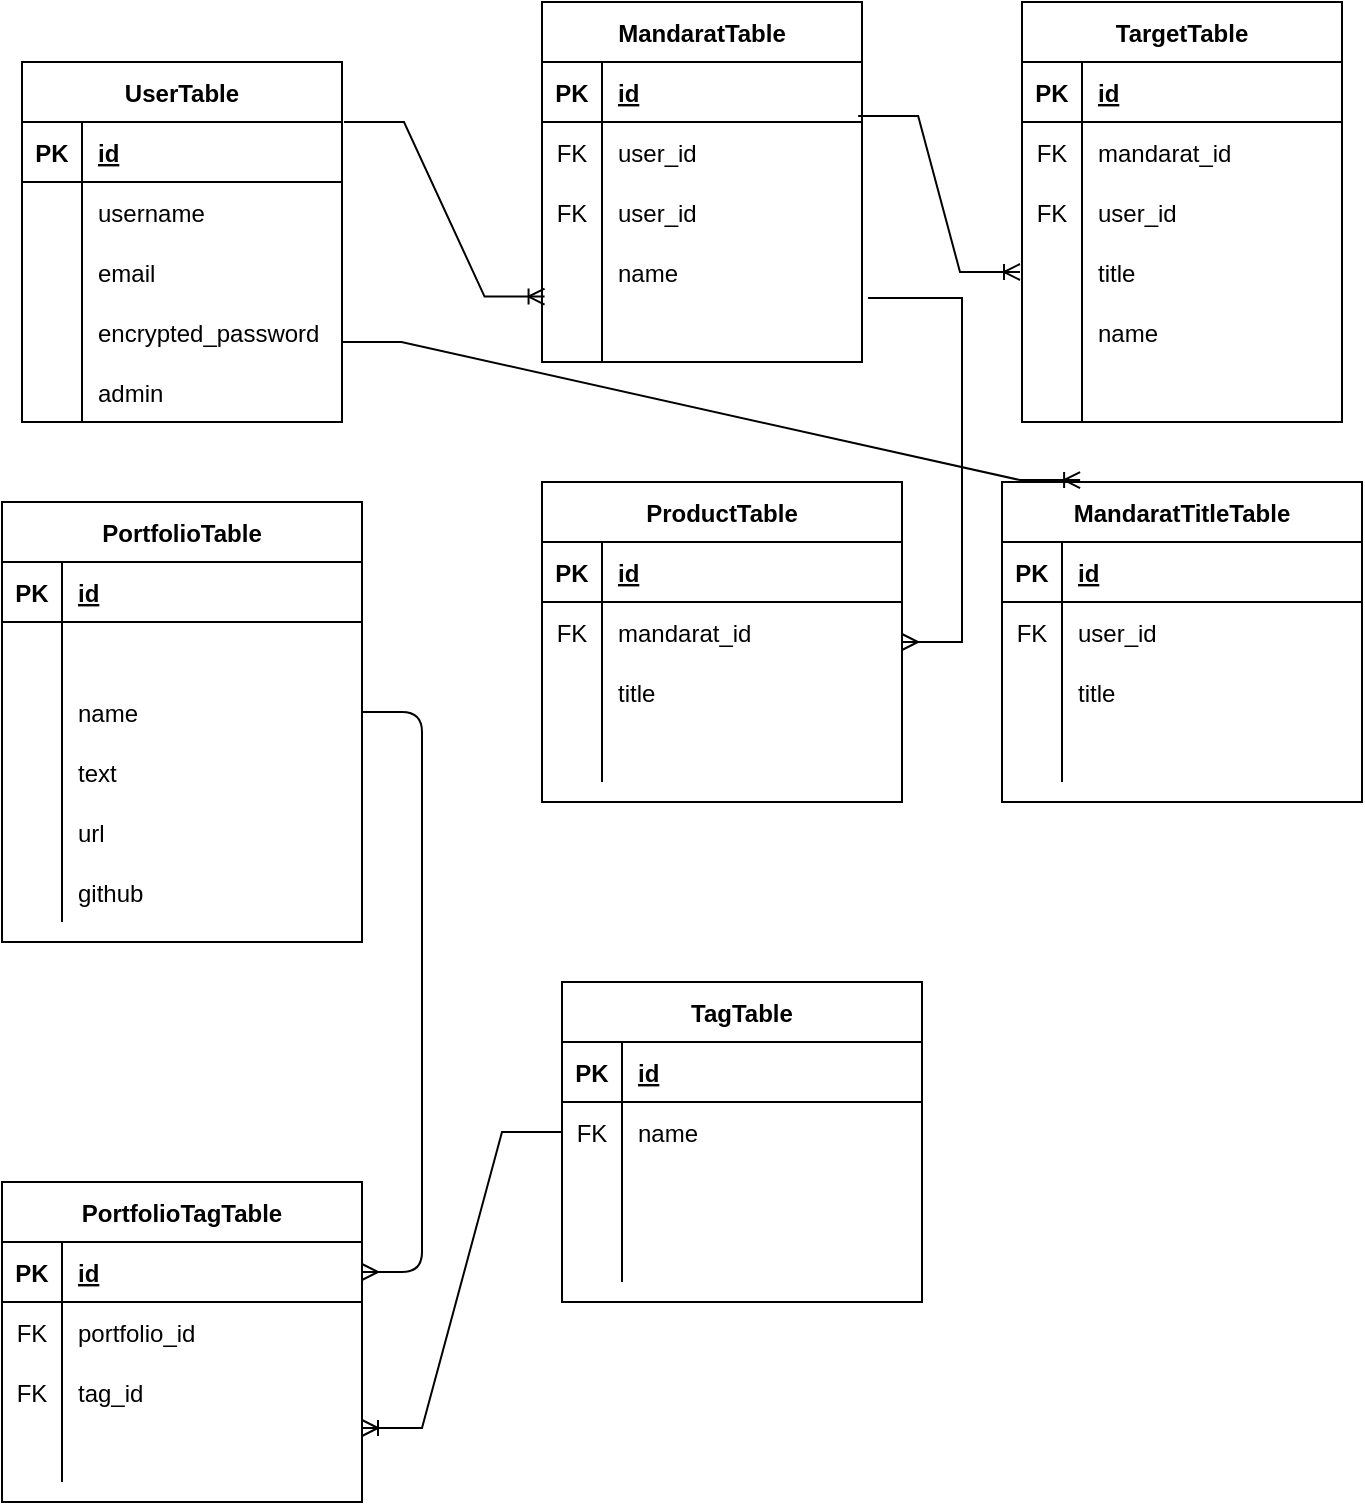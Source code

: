 <mxfile>
    <diagram id="dMkEPhN3QOti6qNTDRiI" name="ページ1">
        <mxGraphModel dx="858" dy="425" grid="1" gridSize="10" guides="1" tooltips="1" connect="1" arrows="1" fold="1" page="1" pageScale="1" pageWidth="827" pageHeight="1169" math="0" shadow="0">
            <root>
                <mxCell id="0"/>
                <mxCell id="1" parent="0"/>
                <mxCell id="11" value="" style="edgeStyle=entityRelationEdgeStyle;fontSize=12;html=1;endArrow=ERoneToMany;rounded=0;entryX=0.008;entryY=0.91;entryDx=0;entryDy=0;entryPerimeter=0;" parent="1" target="48" edge="1">
                    <mxGeometry width="100" height="100" relative="1" as="geometry">
                        <mxPoint x="211" y="100" as="sourcePoint"/>
                        <mxPoint x="300" y="160" as="targetPoint"/>
                    </mxGeometry>
                </mxCell>
                <mxCell id="12" value="UserTable" style="shape=table;startSize=30;container=1;collapsible=1;childLayout=tableLayout;fixedRows=1;rowLines=0;fontStyle=1;align=center;resizeLast=1;" parent="1" vertex="1">
                    <mxGeometry x="50" y="70" width="160" height="180" as="geometry"/>
                </mxCell>
                <mxCell id="13" value="" style="shape=partialRectangle;collapsible=0;dropTarget=0;pointerEvents=0;fillColor=none;top=0;left=0;bottom=1;right=0;points=[[0,0.5],[1,0.5]];portConstraint=eastwest;" parent="12" vertex="1">
                    <mxGeometry y="30" width="160" height="30" as="geometry"/>
                </mxCell>
                <mxCell id="14" value="PK" style="shape=partialRectangle;connectable=0;fillColor=none;top=0;left=0;bottom=0;right=0;fontStyle=1;overflow=hidden;" parent="13" vertex="1">
                    <mxGeometry width="30.0" height="30" as="geometry"/>
                </mxCell>
                <mxCell id="15" value="id" style="shape=partialRectangle;connectable=0;fillColor=none;top=0;left=0;bottom=0;right=0;align=left;spacingLeft=6;fontStyle=5;overflow=hidden;" parent="13" vertex="1">
                    <mxGeometry x="30.0" width="130.0" height="30" as="geometry"/>
                </mxCell>
                <mxCell id="16" value="" style="shape=partialRectangle;collapsible=0;dropTarget=0;pointerEvents=0;fillColor=none;top=0;left=0;bottom=0;right=0;points=[[0,0.5],[1,0.5]];portConstraint=eastwest;" parent="12" vertex="1">
                    <mxGeometry y="60" width="160" height="30" as="geometry"/>
                </mxCell>
                <mxCell id="17" value="" style="shape=partialRectangle;connectable=0;fillColor=none;top=0;left=0;bottom=0;right=0;editable=1;overflow=hidden;" parent="16" vertex="1">
                    <mxGeometry width="30.0" height="30" as="geometry"/>
                </mxCell>
                <mxCell id="18" value="username" style="shape=partialRectangle;connectable=0;fillColor=none;top=0;left=0;bottom=0;right=0;align=left;spacingLeft=6;overflow=hidden;" parent="16" vertex="1">
                    <mxGeometry x="30.0" width="130.0" height="30" as="geometry"/>
                </mxCell>
                <mxCell id="19" value="" style="shape=partialRectangle;collapsible=0;dropTarget=0;pointerEvents=0;fillColor=none;top=0;left=0;bottom=0;right=0;points=[[0,0.5],[1,0.5]];portConstraint=eastwest;" parent="12" vertex="1">
                    <mxGeometry y="90" width="160" height="30" as="geometry"/>
                </mxCell>
                <mxCell id="20" value="" style="shape=partialRectangle;connectable=0;fillColor=none;top=0;left=0;bottom=0;right=0;editable=1;overflow=hidden;" parent="19" vertex="1">
                    <mxGeometry width="30.0" height="30" as="geometry"/>
                </mxCell>
                <mxCell id="21" value="email" style="shape=partialRectangle;connectable=0;fillColor=none;top=0;left=0;bottom=0;right=0;align=left;spacingLeft=6;overflow=hidden;" parent="19" vertex="1">
                    <mxGeometry x="30.0" width="130.0" height="30" as="geometry"/>
                </mxCell>
                <mxCell id="22" value="" style="shape=partialRectangle;collapsible=0;dropTarget=0;pointerEvents=0;fillColor=none;top=0;left=0;bottom=0;right=0;points=[[0,0.5],[1,0.5]];portConstraint=eastwest;" parent="12" vertex="1">
                    <mxGeometry y="120" width="160" height="30" as="geometry"/>
                </mxCell>
                <mxCell id="23" value="" style="shape=partialRectangle;connectable=0;fillColor=none;top=0;left=0;bottom=0;right=0;editable=1;overflow=hidden;" parent="22" vertex="1">
                    <mxGeometry width="30.0" height="30" as="geometry"/>
                </mxCell>
                <mxCell id="24" value="encrypted_password" style="shape=partialRectangle;connectable=0;fillColor=none;top=0;left=0;bottom=0;right=0;align=left;spacingLeft=6;overflow=hidden;" parent="22" vertex="1">
                    <mxGeometry x="30.0" width="130.0" height="30" as="geometry"/>
                </mxCell>
                <mxCell id="38" value="" style="shape=partialRectangle;collapsible=0;dropTarget=0;pointerEvents=0;fillColor=none;top=0;left=0;bottom=0;right=0;points=[[0,0.5],[1,0.5]];portConstraint=eastwest;" parent="12" vertex="1">
                    <mxGeometry y="150" width="160" height="30" as="geometry"/>
                </mxCell>
                <mxCell id="39" value="" style="shape=partialRectangle;connectable=0;fillColor=none;top=0;left=0;bottom=0;right=0;editable=1;overflow=hidden;" parent="38" vertex="1">
                    <mxGeometry width="30.0" height="30" as="geometry"/>
                </mxCell>
                <mxCell id="40" value="admin" style="shape=partialRectangle;connectable=0;fillColor=none;top=0;left=0;bottom=0;right=0;align=left;spacingLeft=6;overflow=hidden;" parent="38" vertex="1">
                    <mxGeometry x="30.0" width="130.0" height="30" as="geometry"/>
                </mxCell>
                <mxCell id="41" value="MandaratTable" style="shape=table;startSize=30;container=1;collapsible=1;childLayout=tableLayout;fixedRows=1;rowLines=0;fontStyle=1;align=center;resizeLast=1;" parent="1" vertex="1">
                    <mxGeometry x="310" y="40" width="160" height="180" as="geometry"/>
                </mxCell>
                <mxCell id="42" value="" style="shape=partialRectangle;collapsible=0;dropTarget=0;pointerEvents=0;fillColor=none;top=0;left=0;bottom=1;right=0;points=[[0,0.5],[1,0.5]];portConstraint=eastwest;" parent="41" vertex="1">
                    <mxGeometry y="30" width="160" height="30" as="geometry"/>
                </mxCell>
                <mxCell id="43" value="PK" style="shape=partialRectangle;connectable=0;fillColor=none;top=0;left=0;bottom=0;right=0;fontStyle=1;overflow=hidden;" parent="42" vertex="1">
                    <mxGeometry width="30" height="30" as="geometry"/>
                </mxCell>
                <mxCell id="44" value="id" style="shape=partialRectangle;connectable=0;fillColor=none;top=0;left=0;bottom=0;right=0;align=left;spacingLeft=6;fontStyle=5;overflow=hidden;" parent="42" vertex="1">
                    <mxGeometry x="30" width="130" height="30" as="geometry"/>
                </mxCell>
                <mxCell id="45" value="" style="shape=partialRectangle;collapsible=0;dropTarget=0;pointerEvents=0;fillColor=none;top=0;left=0;bottom=0;right=0;points=[[0,0.5],[1,0.5]];portConstraint=eastwest;" parent="41" vertex="1">
                    <mxGeometry y="60" width="160" height="30" as="geometry"/>
                </mxCell>
                <mxCell id="46" value="FK" style="shape=partialRectangle;connectable=0;fillColor=none;top=0;left=0;bottom=0;right=0;editable=1;overflow=hidden;" parent="45" vertex="1">
                    <mxGeometry width="30" height="30" as="geometry"/>
                </mxCell>
                <mxCell id="47" value="user_id" style="shape=partialRectangle;connectable=0;fillColor=none;top=0;left=0;bottom=0;right=0;align=left;spacingLeft=6;overflow=hidden;" parent="45" vertex="1">
                    <mxGeometry x="30" width="130" height="30" as="geometry"/>
                </mxCell>
                <mxCell id="87" value="" style="shape=partialRectangle;collapsible=0;dropTarget=0;pointerEvents=0;fillColor=none;top=0;left=0;bottom=0;right=0;points=[[0,0.5],[1,0.5]];portConstraint=eastwest;" parent="41" vertex="1">
                    <mxGeometry y="90" width="160" height="30" as="geometry"/>
                </mxCell>
                <mxCell id="88" value="FK" style="shape=partialRectangle;connectable=0;fillColor=none;top=0;left=0;bottom=0;right=0;editable=1;overflow=hidden;" parent="87" vertex="1">
                    <mxGeometry width="30" height="30" as="geometry"/>
                </mxCell>
                <mxCell id="89" value="user_id" style="shape=partialRectangle;connectable=0;fillColor=none;top=0;left=0;bottom=0;right=0;align=left;spacingLeft=6;overflow=hidden;" parent="87" vertex="1">
                    <mxGeometry x="30" width="130" height="30" as="geometry"/>
                </mxCell>
                <mxCell id="48" value="" style="shape=partialRectangle;collapsible=0;dropTarget=0;pointerEvents=0;fillColor=none;top=0;left=0;bottom=0;right=0;points=[[0,0.5],[1,0.5]];portConstraint=eastwest;" parent="41" vertex="1">
                    <mxGeometry y="120" width="160" height="30" as="geometry"/>
                </mxCell>
                <mxCell id="49" value="" style="shape=partialRectangle;connectable=0;fillColor=none;top=0;left=0;bottom=0;right=0;editable=1;overflow=hidden;" parent="48" vertex="1">
                    <mxGeometry width="30" height="30" as="geometry"/>
                </mxCell>
                <mxCell id="50" value="name" style="shape=partialRectangle;connectable=0;fillColor=none;top=0;left=0;bottom=0;right=0;align=left;spacingLeft=6;overflow=hidden;" parent="48" vertex="1">
                    <mxGeometry x="30" width="130" height="30" as="geometry"/>
                </mxCell>
                <mxCell id="54" value="" style="shape=partialRectangle;collapsible=0;dropTarget=0;pointerEvents=0;fillColor=none;top=0;left=0;bottom=0;right=0;points=[[0,0.5],[1,0.5]];portConstraint=eastwest;" parent="41" vertex="1">
                    <mxGeometry y="150" width="160" height="30" as="geometry"/>
                </mxCell>
                <mxCell id="55" value="" style="shape=partialRectangle;connectable=0;fillColor=none;top=0;left=0;bottom=0;right=0;editable=1;overflow=hidden;" parent="54" vertex="1">
                    <mxGeometry width="30" height="30" as="geometry"/>
                </mxCell>
                <mxCell id="56" value="" style="shape=partialRectangle;connectable=0;fillColor=none;top=0;left=0;bottom=0;right=0;align=left;spacingLeft=6;overflow=hidden;" parent="54" vertex="1">
                    <mxGeometry x="30" width="130" height="30" as="geometry"/>
                </mxCell>
                <mxCell id="57" value="ProductTable" style="shape=table;startSize=30;container=1;collapsible=1;childLayout=tableLayout;fixedRows=1;rowLines=0;fontStyle=1;align=center;resizeLast=1;" parent="1" vertex="1">
                    <mxGeometry x="310" y="280" width="180" height="160" as="geometry"/>
                </mxCell>
                <mxCell id="58" value="" style="shape=partialRectangle;collapsible=0;dropTarget=0;pointerEvents=0;fillColor=none;top=0;left=0;bottom=1;right=0;points=[[0,0.5],[1,0.5]];portConstraint=eastwest;" parent="57" vertex="1">
                    <mxGeometry y="30" width="180" height="30" as="geometry"/>
                </mxCell>
                <mxCell id="59" value="PK" style="shape=partialRectangle;connectable=0;fillColor=none;top=0;left=0;bottom=0;right=0;fontStyle=1;overflow=hidden;" parent="58" vertex="1">
                    <mxGeometry width="30" height="30" as="geometry"/>
                </mxCell>
                <mxCell id="60" value="id" style="shape=partialRectangle;connectable=0;fillColor=none;top=0;left=0;bottom=0;right=0;align=left;spacingLeft=6;fontStyle=5;overflow=hidden;" parent="58" vertex="1">
                    <mxGeometry x="30" width="150" height="30" as="geometry"/>
                </mxCell>
                <mxCell id="61" value="" style="shape=partialRectangle;collapsible=0;dropTarget=0;pointerEvents=0;fillColor=none;top=0;left=0;bottom=0;right=0;points=[[0,0.5],[1,0.5]];portConstraint=eastwest;" parent="57" vertex="1">
                    <mxGeometry y="60" width="180" height="30" as="geometry"/>
                </mxCell>
                <mxCell id="62" value="FK" style="shape=partialRectangle;connectable=0;fillColor=none;top=0;left=0;bottom=0;right=0;editable=1;overflow=hidden;" parent="61" vertex="1">
                    <mxGeometry width="30" height="30" as="geometry"/>
                </mxCell>
                <mxCell id="63" value="mandarat_id" style="shape=partialRectangle;connectable=0;fillColor=none;top=0;left=0;bottom=0;right=0;align=left;spacingLeft=6;overflow=hidden;" parent="61" vertex="1">
                    <mxGeometry x="30" width="150" height="30" as="geometry"/>
                </mxCell>
                <mxCell id="64" value="" style="shape=partialRectangle;collapsible=0;dropTarget=0;pointerEvents=0;fillColor=none;top=0;left=0;bottom=0;right=0;points=[[0,0.5],[1,0.5]];portConstraint=eastwest;" parent="57" vertex="1">
                    <mxGeometry y="90" width="180" height="30" as="geometry"/>
                </mxCell>
                <mxCell id="65" value="" style="shape=partialRectangle;connectable=0;fillColor=none;top=0;left=0;bottom=0;right=0;editable=1;overflow=hidden;" parent="64" vertex="1">
                    <mxGeometry width="30" height="30" as="geometry"/>
                </mxCell>
                <mxCell id="66" value="title" style="shape=partialRectangle;connectable=0;fillColor=none;top=0;left=0;bottom=0;right=0;align=left;spacingLeft=6;overflow=hidden;" parent="64" vertex="1">
                    <mxGeometry x="30" width="150" height="30" as="geometry"/>
                </mxCell>
                <mxCell id="67" value="" style="shape=partialRectangle;collapsible=0;dropTarget=0;pointerEvents=0;fillColor=none;top=0;left=0;bottom=0;right=0;points=[[0,0.5],[1,0.5]];portConstraint=eastwest;" parent="57" vertex="1">
                    <mxGeometry y="120" width="180" height="30" as="geometry"/>
                </mxCell>
                <mxCell id="68" value="" style="shape=partialRectangle;connectable=0;fillColor=none;top=0;left=0;bottom=0;right=0;editable=1;overflow=hidden;" parent="67" vertex="1">
                    <mxGeometry width="30" height="30" as="geometry"/>
                </mxCell>
                <mxCell id="69" value="" style="shape=partialRectangle;connectable=0;fillColor=none;top=0;left=0;bottom=0;right=0;align=left;spacingLeft=6;overflow=hidden;" parent="67" vertex="1">
                    <mxGeometry x="30" width="150" height="30" as="geometry"/>
                </mxCell>
                <mxCell id="A3SzBjfNVDi1iWnAySbN-69" value="" style="edgeStyle=entityRelationEdgeStyle;fontSize=12;html=1;endArrow=ERmany;rounded=0;exitX=1.019;exitY=-0.067;exitDx=0;exitDy=0;exitPerimeter=0;" parent="1" target="57" edge="1">
                    <mxGeometry width="100" height="100" relative="1" as="geometry">
                        <mxPoint x="473.04" y="187.99" as="sourcePoint"/>
                        <mxPoint x="395" y="270" as="targetPoint"/>
                    </mxGeometry>
                </mxCell>
                <mxCell id="A3SzBjfNVDi1iWnAySbN-74" value="PortfolioTable" style="shape=table;startSize=30;container=1;collapsible=1;childLayout=tableLayout;fixedRows=1;rowLines=0;fontStyle=1;align=center;resizeLast=1;" parent="1" vertex="1">
                    <mxGeometry x="40" y="290" width="180" height="220" as="geometry"/>
                </mxCell>
                <mxCell id="A3SzBjfNVDi1iWnAySbN-75" value="" style="shape=partialRectangle;collapsible=0;dropTarget=0;pointerEvents=0;fillColor=none;top=0;left=0;bottom=1;right=0;points=[[0,0.5],[1,0.5]];portConstraint=eastwest;" parent="A3SzBjfNVDi1iWnAySbN-74" vertex="1">
                    <mxGeometry y="30" width="180" height="30" as="geometry"/>
                </mxCell>
                <mxCell id="A3SzBjfNVDi1iWnAySbN-76" value="PK" style="shape=partialRectangle;connectable=0;fillColor=none;top=0;left=0;bottom=0;right=0;fontStyle=1;overflow=hidden;" parent="A3SzBjfNVDi1iWnAySbN-75" vertex="1">
                    <mxGeometry width="30" height="30" as="geometry"/>
                </mxCell>
                <mxCell id="A3SzBjfNVDi1iWnAySbN-77" value="id" style="shape=partialRectangle;connectable=0;fillColor=none;top=0;left=0;bottom=0;right=0;align=left;spacingLeft=6;fontStyle=5;overflow=hidden;" parent="A3SzBjfNVDi1iWnAySbN-75" vertex="1">
                    <mxGeometry x="30" width="150" height="30" as="geometry"/>
                </mxCell>
                <mxCell id="A3SzBjfNVDi1iWnAySbN-78" value="" style="shape=partialRectangle;collapsible=0;dropTarget=0;pointerEvents=0;fillColor=none;top=0;left=0;bottom=0;right=0;points=[[0,0.5],[1,0.5]];portConstraint=eastwest;" parent="A3SzBjfNVDi1iWnAySbN-74" vertex="1">
                    <mxGeometry y="60" width="180" height="30" as="geometry"/>
                </mxCell>
                <mxCell id="A3SzBjfNVDi1iWnAySbN-79" value="" style="shape=partialRectangle;connectable=0;fillColor=none;top=0;left=0;bottom=0;right=0;editable=1;overflow=hidden;" parent="A3SzBjfNVDi1iWnAySbN-78" vertex="1">
                    <mxGeometry width="30" height="30" as="geometry"/>
                </mxCell>
                <mxCell id="A3SzBjfNVDi1iWnAySbN-80" value="" style="shape=partialRectangle;connectable=0;fillColor=none;top=0;left=0;bottom=0;right=0;align=left;spacingLeft=6;overflow=hidden;" parent="A3SzBjfNVDi1iWnAySbN-78" vertex="1">
                    <mxGeometry x="30" width="150" height="30" as="geometry"/>
                </mxCell>
                <mxCell id="A3SzBjfNVDi1iWnAySbN-81" value="" style="shape=partialRectangle;collapsible=0;dropTarget=0;pointerEvents=0;fillColor=none;top=0;left=0;bottom=0;right=0;points=[[0,0.5],[1,0.5]];portConstraint=eastwest;" parent="A3SzBjfNVDi1iWnAySbN-74" vertex="1">
                    <mxGeometry y="90" width="180" height="30" as="geometry"/>
                </mxCell>
                <mxCell id="A3SzBjfNVDi1iWnAySbN-82" value="" style="shape=partialRectangle;connectable=0;fillColor=none;top=0;left=0;bottom=0;right=0;editable=1;overflow=hidden;" parent="A3SzBjfNVDi1iWnAySbN-81" vertex="1">
                    <mxGeometry width="30" height="30" as="geometry"/>
                </mxCell>
                <mxCell id="A3SzBjfNVDi1iWnAySbN-83" value="name" style="shape=partialRectangle;connectable=0;fillColor=none;top=0;left=0;bottom=0;right=0;align=left;spacingLeft=6;overflow=hidden;" parent="A3SzBjfNVDi1iWnAySbN-81" vertex="1">
                    <mxGeometry x="30" width="150" height="30" as="geometry"/>
                </mxCell>
                <mxCell id="A3SzBjfNVDi1iWnAySbN-84" value="" style="shape=partialRectangle;collapsible=0;dropTarget=0;pointerEvents=0;fillColor=none;top=0;left=0;bottom=0;right=0;points=[[0,0.5],[1,0.5]];portConstraint=eastwest;" parent="A3SzBjfNVDi1iWnAySbN-74" vertex="1">
                    <mxGeometry y="120" width="180" height="30" as="geometry"/>
                </mxCell>
                <mxCell id="A3SzBjfNVDi1iWnAySbN-85" value="" style="shape=partialRectangle;connectable=0;fillColor=none;top=0;left=0;bottom=0;right=0;editable=1;overflow=hidden;" parent="A3SzBjfNVDi1iWnAySbN-84" vertex="1">
                    <mxGeometry width="30" height="30" as="geometry"/>
                </mxCell>
                <mxCell id="A3SzBjfNVDi1iWnAySbN-86" value="text" style="shape=partialRectangle;connectable=0;fillColor=none;top=0;left=0;bottom=0;right=0;align=left;spacingLeft=6;overflow=hidden;" parent="A3SzBjfNVDi1iWnAySbN-84" vertex="1">
                    <mxGeometry x="30" width="150" height="30" as="geometry"/>
                </mxCell>
                <mxCell id="A3SzBjfNVDi1iWnAySbN-87" value="" style="shape=partialRectangle;collapsible=0;dropTarget=0;pointerEvents=0;fillColor=none;top=0;left=0;bottom=0;right=0;points=[[0,0.5],[1,0.5]];portConstraint=eastwest;" parent="A3SzBjfNVDi1iWnAySbN-74" vertex="1">
                    <mxGeometry y="150" width="180" height="30" as="geometry"/>
                </mxCell>
                <mxCell id="A3SzBjfNVDi1iWnAySbN-88" value="" style="shape=partialRectangle;connectable=0;fillColor=none;top=0;left=0;bottom=0;right=0;editable=1;overflow=hidden;" parent="A3SzBjfNVDi1iWnAySbN-87" vertex="1">
                    <mxGeometry width="30" height="30" as="geometry"/>
                </mxCell>
                <mxCell id="A3SzBjfNVDi1iWnAySbN-89" value="url" style="shape=partialRectangle;connectable=0;fillColor=none;top=0;left=0;bottom=0;right=0;align=left;spacingLeft=6;overflow=hidden;" parent="A3SzBjfNVDi1iWnAySbN-87" vertex="1">
                    <mxGeometry x="30" width="150" height="30" as="geometry"/>
                </mxCell>
                <mxCell id="m5p2ck_OsMjhFSH--smX-69" value="" style="shape=partialRectangle;collapsible=0;dropTarget=0;pointerEvents=0;fillColor=none;top=0;left=0;bottom=0;right=0;points=[[0,0.5],[1,0.5]];portConstraint=eastwest;" parent="A3SzBjfNVDi1iWnAySbN-74" vertex="1">
                    <mxGeometry y="180" width="180" height="30" as="geometry"/>
                </mxCell>
                <mxCell id="m5p2ck_OsMjhFSH--smX-70" value="" style="shape=partialRectangle;connectable=0;fillColor=none;top=0;left=0;bottom=0;right=0;editable=1;overflow=hidden;" parent="m5p2ck_OsMjhFSH--smX-69" vertex="1">
                    <mxGeometry width="30" height="30" as="geometry"/>
                </mxCell>
                <mxCell id="m5p2ck_OsMjhFSH--smX-71" value="github" style="shape=partialRectangle;connectable=0;fillColor=none;top=0;left=0;bottom=0;right=0;align=left;spacingLeft=6;overflow=hidden;" parent="m5p2ck_OsMjhFSH--smX-69" vertex="1">
                    <mxGeometry x="30" width="150" height="30" as="geometry"/>
                </mxCell>
                <mxCell id="A3SzBjfNVDi1iWnAySbN-91" value="PortfolioTagTable" style="shape=table;startSize=30;container=1;collapsible=1;childLayout=tableLayout;fixedRows=1;rowLines=0;fontStyle=1;align=center;resizeLast=1;" parent="1" vertex="1">
                    <mxGeometry x="40" y="630" width="180" height="160" as="geometry"/>
                </mxCell>
                <mxCell id="A3SzBjfNVDi1iWnAySbN-92" value="" style="shape=partialRectangle;collapsible=0;dropTarget=0;pointerEvents=0;fillColor=none;top=0;left=0;bottom=1;right=0;points=[[0,0.5],[1,0.5]];portConstraint=eastwest;" parent="A3SzBjfNVDi1iWnAySbN-91" vertex="1">
                    <mxGeometry y="30" width="180" height="30" as="geometry"/>
                </mxCell>
                <mxCell id="A3SzBjfNVDi1iWnAySbN-93" value="PK" style="shape=partialRectangle;connectable=0;fillColor=none;top=0;left=0;bottom=0;right=0;fontStyle=1;overflow=hidden;" parent="A3SzBjfNVDi1iWnAySbN-92" vertex="1">
                    <mxGeometry width="30" height="30" as="geometry"/>
                </mxCell>
                <mxCell id="A3SzBjfNVDi1iWnAySbN-94" value="id" style="shape=partialRectangle;connectable=0;fillColor=none;top=0;left=0;bottom=0;right=0;align=left;spacingLeft=6;fontStyle=5;overflow=hidden;" parent="A3SzBjfNVDi1iWnAySbN-92" vertex="1">
                    <mxGeometry x="30" width="150" height="30" as="geometry"/>
                </mxCell>
                <mxCell id="A3SzBjfNVDi1iWnAySbN-95" value="" style="shape=partialRectangle;collapsible=0;dropTarget=0;pointerEvents=0;fillColor=none;top=0;left=0;bottom=0;right=0;points=[[0,0.5],[1,0.5]];portConstraint=eastwest;" parent="A3SzBjfNVDi1iWnAySbN-91" vertex="1">
                    <mxGeometry y="60" width="180" height="30" as="geometry"/>
                </mxCell>
                <mxCell id="A3SzBjfNVDi1iWnAySbN-96" value="FK" style="shape=partialRectangle;connectable=0;fillColor=none;top=0;left=0;bottom=0;right=0;editable=1;overflow=hidden;" parent="A3SzBjfNVDi1iWnAySbN-95" vertex="1">
                    <mxGeometry width="30" height="30" as="geometry"/>
                </mxCell>
                <mxCell id="A3SzBjfNVDi1iWnAySbN-97" value="portfolio_id      " style="shape=partialRectangle;connectable=0;fillColor=none;top=0;left=0;bottom=0;right=0;align=left;spacingLeft=6;overflow=hidden;" parent="A3SzBjfNVDi1iWnAySbN-95" vertex="1">
                    <mxGeometry x="30" width="150" height="30" as="geometry"/>
                </mxCell>
                <mxCell id="A3SzBjfNVDi1iWnAySbN-98" value="" style="shape=partialRectangle;collapsible=0;dropTarget=0;pointerEvents=0;fillColor=none;top=0;left=0;bottom=0;right=0;points=[[0,0.5],[1,0.5]];portConstraint=eastwest;" parent="A3SzBjfNVDi1iWnAySbN-91" vertex="1">
                    <mxGeometry y="90" width="180" height="30" as="geometry"/>
                </mxCell>
                <mxCell id="A3SzBjfNVDi1iWnAySbN-99" value="FK" style="shape=partialRectangle;connectable=0;fillColor=none;top=0;left=0;bottom=0;right=0;editable=1;overflow=hidden;" parent="A3SzBjfNVDi1iWnAySbN-98" vertex="1">
                    <mxGeometry width="30" height="30" as="geometry"/>
                </mxCell>
                <mxCell id="A3SzBjfNVDi1iWnAySbN-100" value="tag_id" style="shape=partialRectangle;connectable=0;fillColor=none;top=0;left=0;bottom=0;right=0;align=left;spacingLeft=6;overflow=hidden;" parent="A3SzBjfNVDi1iWnAySbN-98" vertex="1">
                    <mxGeometry x="30" width="150" height="30" as="geometry"/>
                </mxCell>
                <mxCell id="A3SzBjfNVDi1iWnAySbN-101" value="" style="shape=partialRectangle;collapsible=0;dropTarget=0;pointerEvents=0;fillColor=none;top=0;left=0;bottom=0;right=0;points=[[0,0.5],[1,0.5]];portConstraint=eastwest;" parent="A3SzBjfNVDi1iWnAySbN-91" vertex="1">
                    <mxGeometry y="120" width="180" height="30" as="geometry"/>
                </mxCell>
                <mxCell id="A3SzBjfNVDi1iWnAySbN-102" value="" style="shape=partialRectangle;connectable=0;fillColor=none;top=0;left=0;bottom=0;right=0;editable=1;overflow=hidden;" parent="A3SzBjfNVDi1iWnAySbN-101" vertex="1">
                    <mxGeometry width="30" height="30" as="geometry"/>
                </mxCell>
                <mxCell id="A3SzBjfNVDi1iWnAySbN-103" value="" style="shape=partialRectangle;connectable=0;fillColor=none;top=0;left=0;bottom=0;right=0;align=left;spacingLeft=6;overflow=hidden;" parent="A3SzBjfNVDi1iWnAySbN-101" vertex="1">
                    <mxGeometry x="30" width="150" height="30" as="geometry"/>
                </mxCell>
                <mxCell id="A3SzBjfNVDi1iWnAySbN-104" value="" style="edgeStyle=entityRelationEdgeStyle;fontSize=12;html=1;endArrow=ERmany;exitX=1;exitY=0.5;exitDx=0;exitDy=0;" parent="1" source="A3SzBjfNVDi1iWnAySbN-81" target="A3SzBjfNVDi1iWnAySbN-92" edge="1">
                    <mxGeometry width="100" height="100" relative="1" as="geometry">
                        <mxPoint x="230" y="400" as="sourcePoint"/>
                        <mxPoint x="80" y="510" as="targetPoint"/>
                    </mxGeometry>
                </mxCell>
                <mxCell id="A3SzBjfNVDi1iWnAySbN-105" value="TagTable" style="shape=table;startSize=30;container=1;collapsible=1;childLayout=tableLayout;fixedRows=1;rowLines=0;fontStyle=1;align=center;resizeLast=1;" parent="1" vertex="1">
                    <mxGeometry x="320" y="530" width="180" height="160" as="geometry"/>
                </mxCell>
                <mxCell id="A3SzBjfNVDi1iWnAySbN-106" value="" style="shape=partialRectangle;collapsible=0;dropTarget=0;pointerEvents=0;fillColor=none;top=0;left=0;bottom=1;right=0;points=[[0,0.5],[1,0.5]];portConstraint=eastwest;" parent="A3SzBjfNVDi1iWnAySbN-105" vertex="1">
                    <mxGeometry y="30" width="180" height="30" as="geometry"/>
                </mxCell>
                <mxCell id="A3SzBjfNVDi1iWnAySbN-107" value="PK" style="shape=partialRectangle;connectable=0;fillColor=none;top=0;left=0;bottom=0;right=0;fontStyle=1;overflow=hidden;" parent="A3SzBjfNVDi1iWnAySbN-106" vertex="1">
                    <mxGeometry width="30" height="30" as="geometry"/>
                </mxCell>
                <mxCell id="A3SzBjfNVDi1iWnAySbN-108" value="id" style="shape=partialRectangle;connectable=0;fillColor=none;top=0;left=0;bottom=0;right=0;align=left;spacingLeft=6;fontStyle=5;overflow=hidden;" parent="A3SzBjfNVDi1iWnAySbN-106" vertex="1">
                    <mxGeometry x="30" width="150" height="30" as="geometry"/>
                </mxCell>
                <mxCell id="A3SzBjfNVDi1iWnAySbN-109" value="" style="shape=partialRectangle;collapsible=0;dropTarget=0;pointerEvents=0;fillColor=none;top=0;left=0;bottom=0;right=0;points=[[0,0.5],[1,0.5]];portConstraint=eastwest;" parent="A3SzBjfNVDi1iWnAySbN-105" vertex="1">
                    <mxGeometry y="60" width="180" height="30" as="geometry"/>
                </mxCell>
                <mxCell id="A3SzBjfNVDi1iWnAySbN-110" value="FK" style="shape=partialRectangle;connectable=0;fillColor=none;top=0;left=0;bottom=0;right=0;editable=1;overflow=hidden;" parent="A3SzBjfNVDi1iWnAySbN-109" vertex="1">
                    <mxGeometry width="30" height="30" as="geometry"/>
                </mxCell>
                <mxCell id="A3SzBjfNVDi1iWnAySbN-111" value="name" style="shape=partialRectangle;connectable=0;fillColor=none;top=0;left=0;bottom=0;right=0;align=left;spacingLeft=6;overflow=hidden;" parent="A3SzBjfNVDi1iWnAySbN-109" vertex="1">
                    <mxGeometry x="30" width="150" height="30" as="geometry"/>
                </mxCell>
                <mxCell id="A3SzBjfNVDi1iWnAySbN-112" value="" style="shape=partialRectangle;collapsible=0;dropTarget=0;pointerEvents=0;fillColor=none;top=0;left=0;bottom=0;right=0;points=[[0,0.5],[1,0.5]];portConstraint=eastwest;" parent="A3SzBjfNVDi1iWnAySbN-105" vertex="1">
                    <mxGeometry y="90" width="180" height="30" as="geometry"/>
                </mxCell>
                <mxCell id="A3SzBjfNVDi1iWnAySbN-113" value="" style="shape=partialRectangle;connectable=0;fillColor=none;top=0;left=0;bottom=0;right=0;editable=1;overflow=hidden;" parent="A3SzBjfNVDi1iWnAySbN-112" vertex="1">
                    <mxGeometry width="30" height="30" as="geometry"/>
                </mxCell>
                <mxCell id="A3SzBjfNVDi1iWnAySbN-114" value="" style="shape=partialRectangle;connectable=0;fillColor=none;top=0;left=0;bottom=0;right=0;align=left;spacingLeft=6;overflow=hidden;" parent="A3SzBjfNVDi1iWnAySbN-112" vertex="1">
                    <mxGeometry x="30" width="150" height="30" as="geometry"/>
                </mxCell>
                <mxCell id="A3SzBjfNVDi1iWnAySbN-115" value="" style="shape=partialRectangle;collapsible=0;dropTarget=0;pointerEvents=0;fillColor=none;top=0;left=0;bottom=0;right=0;points=[[0,0.5],[1,0.5]];portConstraint=eastwest;" parent="A3SzBjfNVDi1iWnAySbN-105" vertex="1">
                    <mxGeometry y="120" width="180" height="30" as="geometry"/>
                </mxCell>
                <mxCell id="A3SzBjfNVDi1iWnAySbN-116" value="" style="shape=partialRectangle;connectable=0;fillColor=none;top=0;left=0;bottom=0;right=0;editable=1;overflow=hidden;" parent="A3SzBjfNVDi1iWnAySbN-115" vertex="1">
                    <mxGeometry width="30" height="30" as="geometry"/>
                </mxCell>
                <mxCell id="A3SzBjfNVDi1iWnAySbN-117" value="" style="shape=partialRectangle;connectable=0;fillColor=none;top=0;left=0;bottom=0;right=0;align=left;spacingLeft=6;overflow=hidden;" parent="A3SzBjfNVDi1iWnAySbN-115" vertex="1">
                    <mxGeometry x="30" width="150" height="30" as="geometry"/>
                </mxCell>
                <mxCell id="BNQmHtpfniebhhi8pUvA-69" value="" style="edgeStyle=entityRelationEdgeStyle;fontSize=12;html=1;endArrow=ERoneToMany;rounded=0;entryX=1;entryY=0.1;entryDx=0;entryDy=0;entryPerimeter=0;exitX=0;exitY=0.5;exitDx=0;exitDy=0;" parent="1" source="A3SzBjfNVDi1iWnAySbN-109" target="A3SzBjfNVDi1iWnAySbN-101" edge="1">
                    <mxGeometry width="100" height="100" relative="1" as="geometry">
                        <mxPoint x="220" y="585" as="sourcePoint"/>
                        <mxPoint x="320.28" y="642.3" as="targetPoint"/>
                    </mxGeometry>
                </mxCell>
                <mxCell id="BNQmHtpfniebhhi8pUvA-71" value="TargetTable" style="shape=table;startSize=30;container=1;collapsible=1;childLayout=tableLayout;fixedRows=1;rowLines=0;fontStyle=1;align=center;resizeLast=1;" parent="1" vertex="1">
                    <mxGeometry x="550" y="40" width="160" height="210" as="geometry"/>
                </mxCell>
                <mxCell id="BNQmHtpfniebhhi8pUvA-72" value="" style="shape=partialRectangle;collapsible=0;dropTarget=0;pointerEvents=0;fillColor=none;top=0;left=0;bottom=1;right=0;points=[[0,0.5],[1,0.5]];portConstraint=eastwest;" parent="BNQmHtpfniebhhi8pUvA-71" vertex="1">
                    <mxGeometry y="30" width="160" height="30" as="geometry"/>
                </mxCell>
                <mxCell id="BNQmHtpfniebhhi8pUvA-73" value="PK" style="shape=partialRectangle;connectable=0;fillColor=none;top=0;left=0;bottom=0;right=0;fontStyle=1;overflow=hidden;" parent="BNQmHtpfniebhhi8pUvA-72" vertex="1">
                    <mxGeometry width="30" height="30" as="geometry"/>
                </mxCell>
                <mxCell id="BNQmHtpfniebhhi8pUvA-74" value="id" style="shape=partialRectangle;connectable=0;fillColor=none;top=0;left=0;bottom=0;right=0;align=left;spacingLeft=6;fontStyle=5;overflow=hidden;" parent="BNQmHtpfniebhhi8pUvA-72" vertex="1">
                    <mxGeometry x="30" width="130" height="30" as="geometry"/>
                </mxCell>
                <mxCell id="BNQmHtpfniebhhi8pUvA-75" value="" style="shape=partialRectangle;collapsible=0;dropTarget=0;pointerEvents=0;fillColor=none;top=0;left=0;bottom=0;right=0;points=[[0,0.5],[1,0.5]];portConstraint=eastwest;" parent="BNQmHtpfniebhhi8pUvA-71" vertex="1">
                    <mxGeometry y="60" width="160" height="30" as="geometry"/>
                </mxCell>
                <mxCell id="BNQmHtpfniebhhi8pUvA-76" value="FK" style="shape=partialRectangle;connectable=0;fillColor=none;top=0;left=0;bottom=0;right=0;editable=1;overflow=hidden;" parent="BNQmHtpfniebhhi8pUvA-75" vertex="1">
                    <mxGeometry width="30" height="30" as="geometry"/>
                </mxCell>
                <mxCell id="BNQmHtpfniebhhi8pUvA-77" value="mandarat_id" style="shape=partialRectangle;connectable=0;fillColor=none;top=0;left=0;bottom=0;right=0;align=left;spacingLeft=6;overflow=hidden;" parent="BNQmHtpfniebhhi8pUvA-75" vertex="1">
                    <mxGeometry x="30" width="130" height="30" as="geometry"/>
                </mxCell>
                <mxCell id="91" value="" style="shape=partialRectangle;collapsible=0;dropTarget=0;pointerEvents=0;fillColor=none;top=0;left=0;bottom=0;right=0;points=[[0,0.5],[1,0.5]];portConstraint=eastwest;" vertex="1" parent="BNQmHtpfniebhhi8pUvA-71">
                    <mxGeometry y="90" width="160" height="30" as="geometry"/>
                </mxCell>
                <mxCell id="92" value="FK" style="shape=partialRectangle;connectable=0;fillColor=none;top=0;left=0;bottom=0;right=0;editable=1;overflow=hidden;" vertex="1" parent="91">
                    <mxGeometry width="30" height="30" as="geometry"/>
                </mxCell>
                <mxCell id="93" value="user_id" style="shape=partialRectangle;connectable=0;fillColor=none;top=0;left=0;bottom=0;right=0;align=left;spacingLeft=6;overflow=hidden;" vertex="1" parent="91">
                    <mxGeometry x="30" width="130" height="30" as="geometry"/>
                </mxCell>
                <mxCell id="BNQmHtpfniebhhi8pUvA-78" value="" style="shape=partialRectangle;collapsible=0;dropTarget=0;pointerEvents=0;fillColor=none;top=0;left=0;bottom=0;right=0;points=[[0,0.5],[1,0.5]];portConstraint=eastwest;" parent="BNQmHtpfniebhhi8pUvA-71" vertex="1">
                    <mxGeometry y="120" width="160" height="30" as="geometry"/>
                </mxCell>
                <mxCell id="BNQmHtpfniebhhi8pUvA-79" value="" style="shape=partialRectangle;connectable=0;fillColor=none;top=0;left=0;bottom=0;right=0;editable=1;overflow=hidden;" parent="BNQmHtpfniebhhi8pUvA-78" vertex="1">
                    <mxGeometry width="30" height="30" as="geometry"/>
                </mxCell>
                <mxCell id="BNQmHtpfniebhhi8pUvA-80" value="title" style="shape=partialRectangle;connectable=0;fillColor=none;top=0;left=0;bottom=0;right=0;align=left;spacingLeft=6;overflow=hidden;" parent="BNQmHtpfniebhhi8pUvA-78" vertex="1">
                    <mxGeometry x="30" width="130" height="30" as="geometry"/>
                </mxCell>
                <mxCell id="BNQmHtpfniebhhi8pUvA-81" value="" style="shape=partialRectangle;collapsible=0;dropTarget=0;pointerEvents=0;fillColor=none;top=0;left=0;bottom=0;right=0;points=[[0,0.5],[1,0.5]];portConstraint=eastwest;" parent="BNQmHtpfniebhhi8pUvA-71" vertex="1">
                    <mxGeometry y="150" width="160" height="30" as="geometry"/>
                </mxCell>
                <mxCell id="BNQmHtpfniebhhi8pUvA-82" value="" style="shape=partialRectangle;connectable=0;fillColor=none;top=0;left=0;bottom=0;right=0;editable=1;overflow=hidden;" parent="BNQmHtpfniebhhi8pUvA-81" vertex="1">
                    <mxGeometry width="30" height="30" as="geometry"/>
                </mxCell>
                <mxCell id="BNQmHtpfniebhhi8pUvA-83" value="name" style="shape=partialRectangle;connectable=0;fillColor=none;top=0;left=0;bottom=0;right=0;align=left;spacingLeft=6;overflow=hidden;" parent="BNQmHtpfniebhhi8pUvA-81" vertex="1">
                    <mxGeometry x="30" width="130" height="30" as="geometry"/>
                </mxCell>
                <mxCell id="BNQmHtpfniebhhi8pUvA-84" value="" style="shape=partialRectangle;collapsible=0;dropTarget=0;pointerEvents=0;fillColor=none;top=0;left=0;bottom=0;right=0;points=[[0,0.5],[1,0.5]];portConstraint=eastwest;" parent="BNQmHtpfniebhhi8pUvA-71" vertex="1">
                    <mxGeometry y="180" width="160" height="30" as="geometry"/>
                </mxCell>
                <mxCell id="BNQmHtpfniebhhi8pUvA-85" value="" style="shape=partialRectangle;connectable=0;fillColor=none;top=0;left=0;bottom=0;right=0;editable=1;overflow=hidden;" parent="BNQmHtpfniebhhi8pUvA-84" vertex="1">
                    <mxGeometry width="30" height="30" as="geometry"/>
                </mxCell>
                <mxCell id="BNQmHtpfniebhhi8pUvA-86" value="" style="shape=partialRectangle;connectable=0;fillColor=none;top=0;left=0;bottom=0;right=0;align=left;spacingLeft=6;overflow=hidden;" parent="BNQmHtpfniebhhi8pUvA-84" vertex="1">
                    <mxGeometry x="30" width="130" height="30" as="geometry"/>
                </mxCell>
                <mxCell id="70" value="MandaratTitleTable" style="shape=table;startSize=30;container=1;collapsible=1;childLayout=tableLayout;fixedRows=1;rowLines=0;fontStyle=1;align=center;resizeLast=1;" parent="1" vertex="1">
                    <mxGeometry x="540" y="280" width="180" height="160" as="geometry"/>
                </mxCell>
                <mxCell id="71" value="" style="shape=partialRectangle;collapsible=0;dropTarget=0;pointerEvents=0;fillColor=none;top=0;left=0;bottom=1;right=0;points=[[0,0.5],[1,0.5]];portConstraint=eastwest;" parent="70" vertex="1">
                    <mxGeometry y="30" width="180" height="30" as="geometry"/>
                </mxCell>
                <mxCell id="72" value="PK" style="shape=partialRectangle;connectable=0;fillColor=none;top=0;left=0;bottom=0;right=0;fontStyle=1;overflow=hidden;" parent="71" vertex="1">
                    <mxGeometry width="30" height="30" as="geometry"/>
                </mxCell>
                <mxCell id="73" value="id" style="shape=partialRectangle;connectable=0;fillColor=none;top=0;left=0;bottom=0;right=0;align=left;spacingLeft=6;fontStyle=5;overflow=hidden;" parent="71" vertex="1">
                    <mxGeometry x="30" width="150" height="30" as="geometry"/>
                </mxCell>
                <mxCell id="74" value="" style="shape=partialRectangle;collapsible=0;dropTarget=0;pointerEvents=0;fillColor=none;top=0;left=0;bottom=0;right=0;points=[[0,0.5],[1,0.5]];portConstraint=eastwest;" parent="70" vertex="1">
                    <mxGeometry y="60" width="180" height="30" as="geometry"/>
                </mxCell>
                <mxCell id="75" value="FK" style="shape=partialRectangle;connectable=0;fillColor=none;top=0;left=0;bottom=0;right=0;editable=1;overflow=hidden;" parent="74" vertex="1">
                    <mxGeometry width="30" height="30" as="geometry"/>
                </mxCell>
                <mxCell id="76" value="user_id" style="shape=partialRectangle;connectable=0;fillColor=none;top=0;left=0;bottom=0;right=0;align=left;spacingLeft=6;overflow=hidden;" parent="74" vertex="1">
                    <mxGeometry x="30" width="150" height="30" as="geometry"/>
                </mxCell>
                <mxCell id="77" value="" style="shape=partialRectangle;collapsible=0;dropTarget=0;pointerEvents=0;fillColor=none;top=0;left=0;bottom=0;right=0;points=[[0,0.5],[1,0.5]];portConstraint=eastwest;" parent="70" vertex="1">
                    <mxGeometry y="90" width="180" height="30" as="geometry"/>
                </mxCell>
                <mxCell id="78" value="" style="shape=partialRectangle;connectable=0;fillColor=none;top=0;left=0;bottom=0;right=0;editable=1;overflow=hidden;" parent="77" vertex="1">
                    <mxGeometry width="30" height="30" as="geometry"/>
                </mxCell>
                <mxCell id="79" value="title" style="shape=partialRectangle;connectable=0;fillColor=none;top=0;left=0;bottom=0;right=0;align=left;spacingLeft=6;overflow=hidden;" parent="77" vertex="1">
                    <mxGeometry x="30" width="150" height="30" as="geometry"/>
                </mxCell>
                <mxCell id="80" value="" style="shape=partialRectangle;collapsible=0;dropTarget=0;pointerEvents=0;fillColor=none;top=0;left=0;bottom=0;right=0;points=[[0,0.5],[1,0.5]];portConstraint=eastwest;" parent="70" vertex="1">
                    <mxGeometry y="120" width="180" height="30" as="geometry"/>
                </mxCell>
                <mxCell id="81" value="" style="shape=partialRectangle;connectable=0;fillColor=none;top=0;left=0;bottom=0;right=0;editable=1;overflow=hidden;" parent="80" vertex="1">
                    <mxGeometry width="30" height="30" as="geometry"/>
                </mxCell>
                <mxCell id="82" value="" style="shape=partialRectangle;connectable=0;fillColor=none;top=0;left=0;bottom=0;right=0;align=left;spacingLeft=6;overflow=hidden;" parent="80" vertex="1">
                    <mxGeometry x="30" width="150" height="30" as="geometry"/>
                </mxCell>
                <mxCell id="83" value="" style="edgeStyle=entityRelationEdgeStyle;fontSize=12;html=1;endArrow=ERoneToMany;rounded=0;entryX=0.217;entryY=-0.006;entryDx=0;entryDy=0;entryPerimeter=0;" parent="1" target="70" edge="1">
                    <mxGeometry width="100" height="100" relative="1" as="geometry">
                        <mxPoint x="209.72" y="210" as="sourcePoint"/>
                        <mxPoint x="520" y="267" as="targetPoint"/>
                    </mxGeometry>
                </mxCell>
                <mxCell id="90" value="" style="edgeStyle=entityRelationEdgeStyle;fontSize=12;html=1;endArrow=ERoneToMany;rounded=0;exitX=0.988;exitY=-0.1;exitDx=0;exitDy=0;exitPerimeter=0;" edge="1" parent="1" source="45">
                    <mxGeometry width="100" height="100" relative="1" as="geometry">
                        <mxPoint x="221" y="110" as="sourcePoint"/>
                        <mxPoint x="549" y="175" as="targetPoint"/>
                    </mxGeometry>
                </mxCell>
            </root>
        </mxGraphModel>
    </diagram>
    <diagram id="WQr306ggHd_YDLrrcobV" name="ページ2">
        <mxGraphModel dx="858" dy="425" grid="1" gridSize="10" guides="1" tooltips="1" connect="1" arrows="1" fold="1" page="1" pageScale="1" pageWidth="827" pageHeight="1169" math="0" shadow="0">
            <root>
                <mxCell id="lacMm2bK-pgbrDjaKygK-0"/>
                <mxCell id="lacMm2bK-pgbrDjaKygK-1" parent="lacMm2bK-pgbrDjaKygK-0"/>
            </root>
        </mxGraphModel>
    </diagram>
</mxfile>